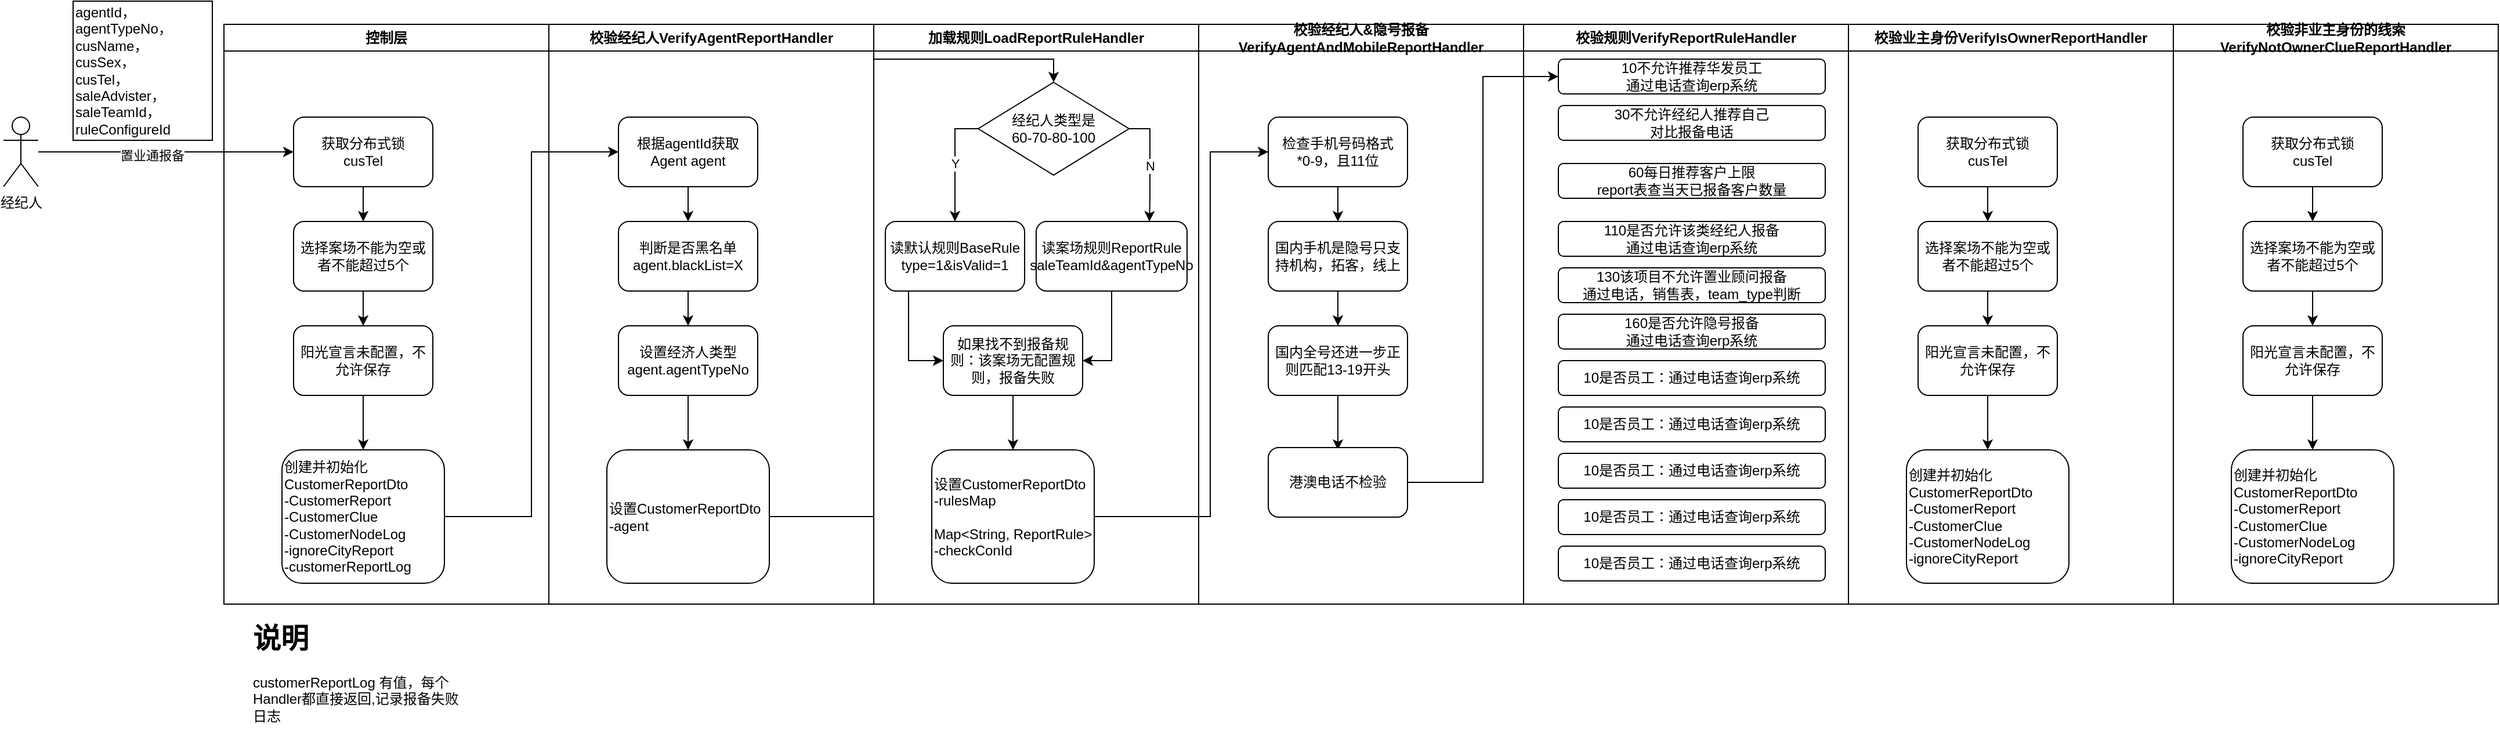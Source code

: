 <mxfile version="20.8.23" type="github">
  <diagram id="3vMIc5IcYFCmx4nej75x" name="第 1 页">
    <mxGraphModel dx="794" dy="438" grid="1" gridSize="10" guides="1" tooltips="1" connect="1" arrows="0" fold="1" page="1" pageScale="1" pageWidth="827" pageHeight="1169" math="0" shadow="0">
      <root>
        <mxCell id="0" />
        <mxCell id="1" parent="0" />
        <mxCell id="2C9ELIlUflR8zAabHK5Y-5" value="控制层" style="swimlane;whiteSpace=wrap;html=1;shadow=0;" vertex="1" parent="1">
          <mxGeometry x="280" y="160" width="280" height="500" as="geometry">
            <mxRectangle x="380" y="210" width="140" height="30" as="alternateBounds" />
          </mxGeometry>
        </mxCell>
        <mxCell id="2C9ELIlUflR8zAabHK5Y-11" value="" style="edgeStyle=orthogonalEdgeStyle;rounded=0;orthogonalLoop=1;jettySize=auto;html=1;" edge="1" parent="2C9ELIlUflR8zAabHK5Y-5" source="2C9ELIlUflR8zAabHK5Y-8" target="2C9ELIlUflR8zAabHK5Y-10">
          <mxGeometry relative="1" as="geometry" />
        </mxCell>
        <mxCell id="2C9ELIlUflR8zAabHK5Y-8" value="&lt;div class=&quot;mind-clipboard&quot;&gt;获取分布式锁&lt;div&gt;cusTel&lt;/div&gt;&lt;/div&gt;" style="rounded=1;whiteSpace=wrap;html=1;shadow=0;" vertex="1" parent="2C9ELIlUflR8zAabHK5Y-5">
          <mxGeometry x="60" y="80" width="120" height="60" as="geometry" />
        </mxCell>
        <mxCell id="2C9ELIlUflR8zAabHK5Y-10" value="&lt;div class=&quot;mind-clipboard&quot;&gt;选择案场不能为空或者不能超过5个&lt;br&gt;&lt;/div&gt;" style="rounded=1;whiteSpace=wrap;html=1;shadow=0;" vertex="1" parent="2C9ELIlUflR8zAabHK5Y-5">
          <mxGeometry x="60" y="170" width="120" height="60" as="geometry" />
        </mxCell>
        <mxCell id="2C9ELIlUflR8zAabHK5Y-16" value="&lt;div class=&quot;mind-clipboard&quot;&gt;阳光宣言未配置，不允许保存&lt;br&gt;&lt;/div&gt;" style="rounded=1;whiteSpace=wrap;html=1;shadow=0;" vertex="1" parent="2C9ELIlUflR8zAabHK5Y-5">
          <mxGeometry x="60" y="260" width="120" height="60" as="geometry" />
        </mxCell>
        <mxCell id="2C9ELIlUflR8zAabHK5Y-17" value="" style="edgeStyle=orthogonalEdgeStyle;rounded=0;orthogonalLoop=1;jettySize=auto;html=1;" edge="1" parent="2C9ELIlUflR8zAabHK5Y-5" source="2C9ELIlUflR8zAabHK5Y-10" target="2C9ELIlUflR8zAabHK5Y-16">
          <mxGeometry relative="1" as="geometry" />
        </mxCell>
        <mxCell id="2C9ELIlUflR8zAabHK5Y-21" value="&lt;div class=&quot;mind-clipboard&quot;&gt;创建并初始化CustomerReportDto&lt;br&gt;&lt;/div&gt;&lt;div class=&quot;mind-clipboard&quot;&gt;-CustomerReport&lt;/div&gt;&lt;div class=&quot;mind-clipboard&quot;&gt;-CustomerClue&lt;/div&gt;&lt;div class=&quot;mind-clipboard&quot;&gt;-CustomerNodeLog&lt;/div&gt;&lt;div class=&quot;mind-clipboard&quot;&gt;-ignoreCityReport&lt;/div&gt;&lt;div class=&quot;mind-clipboard&quot;&gt;-customerReportLog&lt;/div&gt;" style="rounded=1;whiteSpace=wrap;html=1;shadow=0;align=left;" vertex="1" parent="2C9ELIlUflR8zAabHK5Y-5">
          <mxGeometry x="50" y="367" width="140" height="115" as="geometry" />
        </mxCell>
        <mxCell id="2C9ELIlUflR8zAabHK5Y-22" value="" style="edgeStyle=orthogonalEdgeStyle;rounded=0;orthogonalLoop=1;jettySize=auto;html=1;" edge="1" parent="2C9ELIlUflR8zAabHK5Y-5" source="2C9ELIlUflR8zAabHK5Y-16" target="2C9ELIlUflR8zAabHK5Y-21">
          <mxGeometry relative="1" as="geometry" />
        </mxCell>
        <mxCell id="2C9ELIlUflR8zAabHK5Y-7" style="edgeStyle=orthogonalEdgeStyle;rounded=0;orthogonalLoop=1;jettySize=auto;html=1;entryX=0;entryY=0.5;entryDx=0;entryDy=0;" edge="1" parent="1" source="2C9ELIlUflR8zAabHK5Y-6" target="2C9ELIlUflR8zAabHK5Y-8">
          <mxGeometry relative="1" as="geometry">
            <mxPoint x="400" y="270" as="targetPoint" />
          </mxGeometry>
        </mxCell>
        <mxCell id="2C9ELIlUflR8zAabHK5Y-20" value="置业通报备" style="edgeLabel;html=1;align=center;verticalAlign=middle;resizable=0;points=[];" vertex="1" connectable="0" parent="2C9ELIlUflR8zAabHK5Y-7">
          <mxGeometry x="-0.11" y="-3" relative="1" as="geometry">
            <mxPoint as="offset" />
          </mxGeometry>
        </mxCell>
        <mxCell id="2C9ELIlUflR8zAabHK5Y-6" value="经纪人" style="shape=umlActor;verticalLabelPosition=bottom;verticalAlign=top;html=1;outlineConnect=0;shadow=0;" vertex="1" parent="1">
          <mxGeometry x="90" y="240" width="30" height="60" as="geometry" />
        </mxCell>
        <mxCell id="2C9ELIlUflR8zAabHK5Y-19" value="&lt;div class=&quot;mind-clipboard&quot;&gt;&lt;div&gt;&lt;/div&gt;agentId，agentTypeNo，&lt;div&gt;cusName，&lt;br&gt;&lt;/div&gt;&lt;div&gt;cusSex，&lt;/div&gt;&lt;div&gt;cusTel，saleAdvister，&lt;br&gt;&lt;/div&gt;&lt;div&gt;saleTeamId，&lt;br&gt;&lt;/div&gt;&lt;div&gt;ruleConfigureId&lt;br&gt;&lt;/div&gt;&lt;/div&gt;" style="whiteSpace=wrap;html=1;aspect=fixed;shadow=0;align=left;" vertex="1" parent="1">
          <mxGeometry x="150" y="140" width="120" height="120" as="geometry" />
        </mxCell>
        <mxCell id="2C9ELIlUflR8zAabHK5Y-23" value="校验经纪人VerifyAgentReportHandler" style="swimlane;whiteSpace=wrap;html=1;shadow=0;" vertex="1" parent="1">
          <mxGeometry x="560" y="160" width="280" height="500" as="geometry">
            <mxRectangle x="380" y="210" width="140" height="30" as="alternateBounds" />
          </mxGeometry>
        </mxCell>
        <mxCell id="2C9ELIlUflR8zAabHK5Y-24" value="" style="edgeStyle=orthogonalEdgeStyle;rounded=0;orthogonalLoop=1;jettySize=auto;html=1;" edge="1" parent="2C9ELIlUflR8zAabHK5Y-23" source="2C9ELIlUflR8zAabHK5Y-25" target="2C9ELIlUflR8zAabHK5Y-26">
          <mxGeometry relative="1" as="geometry" />
        </mxCell>
        <mxCell id="2C9ELIlUflR8zAabHK5Y-25" value="&lt;div class=&quot;mind-clipboard&quot;&gt;根据agentId获取Agent agent&lt;/div&gt;" style="rounded=1;whiteSpace=wrap;html=1;shadow=0;" vertex="1" parent="2C9ELIlUflR8zAabHK5Y-23">
          <mxGeometry x="60" y="80" width="120" height="60" as="geometry" />
        </mxCell>
        <mxCell id="2C9ELIlUflR8zAabHK5Y-26" value="&lt;div class=&quot;mind-clipboard&quot;&gt;判断是否黑名单&lt;br&gt;&lt;/div&gt;&lt;div class=&quot;mind-clipboard&quot;&gt;agent.blackList=X&lt;/div&gt;" style="rounded=1;whiteSpace=wrap;html=1;shadow=0;" vertex="1" parent="2C9ELIlUflR8zAabHK5Y-23">
          <mxGeometry x="60" y="170" width="120" height="60" as="geometry" />
        </mxCell>
        <mxCell id="2C9ELIlUflR8zAabHK5Y-27" value="&lt;div class=&quot;mind-clipboard&quot;&gt;设置经济人类型&lt;/div&gt;&lt;div class=&quot;mind-clipboard&quot;&gt;agent.agentTypeNo&lt;/div&gt;" style="rounded=1;whiteSpace=wrap;html=1;shadow=0;" vertex="1" parent="2C9ELIlUflR8zAabHK5Y-23">
          <mxGeometry x="60" y="260" width="120" height="60" as="geometry" />
        </mxCell>
        <mxCell id="2C9ELIlUflR8zAabHK5Y-28" value="" style="edgeStyle=orthogonalEdgeStyle;rounded=0;orthogonalLoop=1;jettySize=auto;html=1;" edge="1" parent="2C9ELIlUflR8zAabHK5Y-23" source="2C9ELIlUflR8zAabHK5Y-26" target="2C9ELIlUflR8zAabHK5Y-27">
          <mxGeometry relative="1" as="geometry" />
        </mxCell>
        <mxCell id="2C9ELIlUflR8zAabHK5Y-29" value="&lt;div class=&quot;mind-clipboard&quot;&gt;设置CustomerReportDto&lt;br&gt;&lt;/div&gt;&lt;div class=&quot;mind-clipboard&quot;&gt;-agent&lt;/div&gt;" style="rounded=1;whiteSpace=wrap;html=1;shadow=0;align=left;" vertex="1" parent="2C9ELIlUflR8zAabHK5Y-23">
          <mxGeometry x="50" y="367" width="140" height="115" as="geometry" />
        </mxCell>
        <mxCell id="2C9ELIlUflR8zAabHK5Y-30" value="" style="edgeStyle=orthogonalEdgeStyle;rounded=0;orthogonalLoop=1;jettySize=auto;html=1;" edge="1" parent="2C9ELIlUflR8zAabHK5Y-23" source="2C9ELIlUflR8zAabHK5Y-27" target="2C9ELIlUflR8zAabHK5Y-29">
          <mxGeometry relative="1" as="geometry" />
        </mxCell>
        <mxCell id="2C9ELIlUflR8zAabHK5Y-31" style="edgeStyle=orthogonalEdgeStyle;rounded=0;orthogonalLoop=1;jettySize=auto;html=1;entryX=0;entryY=0.5;entryDx=0;entryDy=0;" edge="1" parent="1" source="2C9ELIlUflR8zAabHK5Y-21" target="2C9ELIlUflR8zAabHK5Y-25">
          <mxGeometry relative="1" as="geometry" />
        </mxCell>
        <mxCell id="2C9ELIlUflR8zAabHK5Y-32" value="加载规则LoadReportRuleHandler" style="swimlane;whiteSpace=wrap;html=1;shadow=0;" vertex="1" parent="1">
          <mxGeometry x="840" y="160" width="280" height="500" as="geometry">
            <mxRectangle x="380" y="210" width="140" height="30" as="alternateBounds" />
          </mxGeometry>
        </mxCell>
        <mxCell id="2C9ELIlUflR8zAabHK5Y-33" value="Y" style="edgeStyle=orthogonalEdgeStyle;rounded=0;orthogonalLoop=1;jettySize=auto;html=1;exitX=0;exitY=0.5;exitDx=0;exitDy=0;" edge="1" parent="2C9ELIlUflR8zAabHK5Y-32" source="2C9ELIlUflR8zAabHK5Y-74" target="2C9ELIlUflR8zAabHK5Y-35">
          <mxGeometry relative="1" as="geometry">
            <mxPoint x="120" y="140" as="sourcePoint" />
          </mxGeometry>
        </mxCell>
        <mxCell id="2C9ELIlUflR8zAabHK5Y-35" value="&lt;div class=&quot;mind-clipboard&quot;&gt;读默认规则BaseRule&lt;/div&gt;&lt;div class=&quot;mind-clipboard&quot;&gt;type=1&amp;amp;isValid=1&lt;/div&gt;" style="rounded=1;whiteSpace=wrap;html=1;shadow=0;" vertex="1" parent="2C9ELIlUflR8zAabHK5Y-32">
          <mxGeometry x="10" y="170" width="120" height="60" as="geometry" />
        </mxCell>
        <mxCell id="2C9ELIlUflR8zAabHK5Y-36" value="&lt;div class=&quot;mind-clipboard&quot;&gt;如果找不到报备规则：该案场无配置规则，报备失败&lt;br&gt;&lt;/div&gt;" style="rounded=1;whiteSpace=wrap;html=1;shadow=0;" vertex="1" parent="2C9ELIlUflR8zAabHK5Y-32">
          <mxGeometry x="60" y="260" width="120" height="60" as="geometry" />
        </mxCell>
        <mxCell id="2C9ELIlUflR8zAabHK5Y-37" value="" style="edgeStyle=orthogonalEdgeStyle;rounded=0;orthogonalLoop=1;jettySize=auto;html=1;" edge="1" parent="2C9ELIlUflR8zAabHK5Y-32" source="2C9ELIlUflR8zAabHK5Y-35" target="2C9ELIlUflR8zAabHK5Y-36">
          <mxGeometry relative="1" as="geometry">
            <Array as="points">
              <mxPoint x="30" y="290" />
            </Array>
          </mxGeometry>
        </mxCell>
        <mxCell id="2C9ELIlUflR8zAabHK5Y-38" value="&lt;div class=&quot;mind-clipboard&quot;&gt;设置CustomerReportDto&lt;br&gt;&lt;/div&gt;&lt;div class=&quot;mind-clipboard&quot;&gt;-rulesMap&lt;/div&gt;&lt;div class=&quot;mind-clipboard&quot;&gt;&lt;br&gt;&lt;/div&gt;&lt;div class=&quot;mind-clipboard&quot;&gt;Map&amp;lt;String, ReportRule&amp;gt;&lt;br&gt;&lt;/div&gt;&lt;div class=&quot;mind-clipboard&quot;&gt;-checkConId&lt;/div&gt;" style="rounded=1;whiteSpace=wrap;html=1;shadow=0;align=left;" vertex="1" parent="2C9ELIlUflR8zAabHK5Y-32">
          <mxGeometry x="50" y="367" width="140" height="115" as="geometry" />
        </mxCell>
        <mxCell id="2C9ELIlUflR8zAabHK5Y-39" value="" style="edgeStyle=orthogonalEdgeStyle;rounded=0;orthogonalLoop=1;jettySize=auto;html=1;" edge="1" parent="2C9ELIlUflR8zAabHK5Y-32" source="2C9ELIlUflR8zAabHK5Y-36" target="2C9ELIlUflR8zAabHK5Y-38">
          <mxGeometry relative="1" as="geometry" />
        </mxCell>
        <mxCell id="2C9ELIlUflR8zAabHK5Y-76" value="N" style="edgeStyle=orthogonalEdgeStyle;rounded=0;orthogonalLoop=1;jettySize=auto;html=1;exitX=1;exitY=0.5;exitDx=0;exitDy=0;entryX=0.75;entryY=0;entryDx=0;entryDy=0;" edge="1" parent="2C9ELIlUflR8zAabHK5Y-32" source="2C9ELIlUflR8zAabHK5Y-74" target="2C9ELIlUflR8zAabHK5Y-75">
          <mxGeometry relative="1" as="geometry">
            <Array as="points">
              <mxPoint x="238" y="90" />
              <mxPoint x="238" y="150" />
            </Array>
          </mxGeometry>
        </mxCell>
        <mxCell id="2C9ELIlUflR8zAabHK5Y-74" value="经纪人类型是&lt;br&gt;60-70-80-100" style="rhombus;whiteSpace=wrap;html=1;shadow=0;labelBackgroundColor=default;" vertex="1" parent="2C9ELIlUflR8zAabHK5Y-32">
          <mxGeometry x="90" y="50" width="130" height="80" as="geometry" />
        </mxCell>
        <mxCell id="2C9ELIlUflR8zAabHK5Y-78" style="edgeStyle=orthogonalEdgeStyle;rounded=0;orthogonalLoop=1;jettySize=auto;html=1;exitX=0.5;exitY=1;exitDx=0;exitDy=0;entryX=1;entryY=0.5;entryDx=0;entryDy=0;" edge="1" parent="2C9ELIlUflR8zAabHK5Y-32" source="2C9ELIlUflR8zAabHK5Y-75" target="2C9ELIlUflR8zAabHK5Y-36">
          <mxGeometry relative="1" as="geometry" />
        </mxCell>
        <mxCell id="2C9ELIlUflR8zAabHK5Y-75" value="&lt;div class=&quot;mind-clipboard&quot;&gt;读案场规则ReportRule&lt;/div&gt;&lt;div class=&quot;mind-clipboard&quot;&gt;saleTeamId&amp;amp;agentTypeNo&lt;/div&gt;" style="rounded=1;whiteSpace=wrap;html=1;shadow=0;" vertex="1" parent="2C9ELIlUflR8zAabHK5Y-32">
          <mxGeometry x="140" y="170" width="130" height="60" as="geometry" />
        </mxCell>
        <mxCell id="2C9ELIlUflR8zAabHK5Y-40" value="校验经纪人&amp;amp;隐号报备VerifyAgentAndMobileReportHandler" style="swimlane;whiteSpace=wrap;html=1;shadow=0;" vertex="1" parent="1">
          <mxGeometry x="1120" y="160" width="280" height="500" as="geometry">
            <mxRectangle x="380" y="210" width="140" height="30" as="alternateBounds" />
          </mxGeometry>
        </mxCell>
        <mxCell id="2C9ELIlUflR8zAabHK5Y-41" value="" style="edgeStyle=orthogonalEdgeStyle;rounded=0;orthogonalLoop=1;jettySize=auto;html=1;" edge="1" parent="2C9ELIlUflR8zAabHK5Y-40" source="2C9ELIlUflR8zAabHK5Y-42" target="2C9ELIlUflR8zAabHK5Y-43">
          <mxGeometry relative="1" as="geometry" />
        </mxCell>
        <mxCell id="2C9ELIlUflR8zAabHK5Y-42" value="&lt;div class=&quot;mind-clipboard&quot;&gt;检查手机号码格式&lt;/div&gt;&lt;div class=&quot;mind-clipboard&quot;&gt;*0-9，且11位&lt;/div&gt;" style="rounded=1;whiteSpace=wrap;html=1;shadow=0;" vertex="1" parent="2C9ELIlUflR8zAabHK5Y-40">
          <mxGeometry x="60" y="80" width="120" height="60" as="geometry" />
        </mxCell>
        <mxCell id="2C9ELIlUflR8zAabHK5Y-43" value="&lt;div class=&quot;mind-clipboard&quot;&gt;国内手机是隐号只支持机构，拓客，线上&lt;/div&gt;" style="rounded=1;whiteSpace=wrap;html=1;shadow=0;" vertex="1" parent="2C9ELIlUflR8zAabHK5Y-40">
          <mxGeometry x="60" y="170" width="120" height="60" as="geometry" />
        </mxCell>
        <mxCell id="2C9ELIlUflR8zAabHK5Y-44" value="&lt;div class=&quot;mind-clipboard&quot;&gt;国内全号还进一步正则匹配13-19开头&lt;/div&gt;" style="rounded=1;whiteSpace=wrap;html=1;shadow=0;" vertex="1" parent="2C9ELIlUflR8zAabHK5Y-40">
          <mxGeometry x="60" y="260" width="120" height="60" as="geometry" />
        </mxCell>
        <mxCell id="2C9ELIlUflR8zAabHK5Y-45" value="" style="edgeStyle=orthogonalEdgeStyle;rounded=0;orthogonalLoop=1;jettySize=auto;html=1;" edge="1" parent="2C9ELIlUflR8zAabHK5Y-40" source="2C9ELIlUflR8zAabHK5Y-43" target="2C9ELIlUflR8zAabHK5Y-44">
          <mxGeometry relative="1" as="geometry" />
        </mxCell>
        <mxCell id="2C9ELIlUflR8zAabHK5Y-47" value="" style="edgeStyle=orthogonalEdgeStyle;rounded=0;orthogonalLoop=1;jettySize=auto;html=1;" edge="1" parent="2C9ELIlUflR8zAabHK5Y-40" source="2C9ELIlUflR8zAabHK5Y-44">
          <mxGeometry relative="1" as="geometry">
            <mxPoint x="120" y="367" as="targetPoint" />
          </mxGeometry>
        </mxCell>
        <mxCell id="2C9ELIlUflR8zAabHK5Y-80" value="&lt;div class=&quot;mind-clipboard&quot;&gt;港澳电话不检验&lt;/div&gt;" style="rounded=1;whiteSpace=wrap;html=1;shadow=0;" vertex="1" parent="2C9ELIlUflR8zAabHK5Y-40">
          <mxGeometry x="60" y="365" width="120" height="60" as="geometry" />
        </mxCell>
        <mxCell id="2C9ELIlUflR8zAabHK5Y-48" value="校验规则VerifyReportRuleHandler" style="swimlane;whiteSpace=wrap;html=1;shadow=0;startSize=23;" vertex="1" parent="1">
          <mxGeometry x="1400" y="160" width="280" height="500" as="geometry">
            <mxRectangle x="380" y="210" width="140" height="30" as="alternateBounds" />
          </mxGeometry>
        </mxCell>
        <mxCell id="2C9ELIlUflR8zAabHK5Y-50" value="&lt;div class=&quot;mind-clipboard&quot;&gt;10不允许推荐华发员工&lt;/div&gt;&lt;div class=&quot;mind-clipboard&quot;&gt;通过电话查询erp系统&lt;/div&gt;" style="rounded=1;whiteSpace=wrap;html=1;shadow=0;" vertex="1" parent="2C9ELIlUflR8zAabHK5Y-48">
          <mxGeometry x="30" y="30" width="230" height="30" as="geometry" />
        </mxCell>
        <mxCell id="2C9ELIlUflR8zAabHK5Y-82" value="&lt;div class=&quot;mind-clipboard&quot;&gt;30&lt;span style=&quot;background-color: initial;&quot;&gt;不允许经纪人推荐自己&lt;/span&gt;&lt;/div&gt;&lt;div class=&quot;mind-clipboard&quot;&gt;&lt;span style=&quot;background-color: initial;&quot;&gt;对比报备电话&lt;/span&gt;&lt;br&gt;&lt;/div&gt;" style="rounded=1;whiteSpace=wrap;html=1;shadow=0;" vertex="1" parent="2C9ELIlUflR8zAabHK5Y-48">
          <mxGeometry x="30" y="70" width="230" height="30" as="geometry" />
        </mxCell>
        <mxCell id="2C9ELIlUflR8zAabHK5Y-83" value="&lt;div class=&quot;mind-clipboard&quot;&gt;60每日推荐客户上限&lt;/div&gt;&lt;div class=&quot;mind-clipboard&quot;&gt;report表查当天已报备客户数量&lt;/div&gt;" style="rounded=1;whiteSpace=wrap;html=1;shadow=0;" vertex="1" parent="2C9ELIlUflR8zAabHK5Y-48">
          <mxGeometry x="30" y="120" width="230" height="30" as="geometry" />
        </mxCell>
        <mxCell id="2C9ELIlUflR8zAabHK5Y-84" value="&lt;div class=&quot;mind-clipboard&quot;&gt;110是否允许该类经纪人报备&lt;/div&gt;&lt;div class=&quot;mind-clipboard&quot;&gt;&lt;span style=&quot;background-color: initial;&quot;&gt;通过电话查询erp系统&lt;/span&gt;&lt;br&gt;&lt;/div&gt;" style="rounded=1;whiteSpace=wrap;html=1;shadow=0;" vertex="1" parent="2C9ELIlUflR8zAabHK5Y-48">
          <mxGeometry x="30" y="170" width="230" height="30" as="geometry" />
        </mxCell>
        <mxCell id="2C9ELIlUflR8zAabHK5Y-85" value="&lt;div class=&quot;mind-clipboard&quot;&gt;130该项目不允许置业顾问报备&lt;br&gt;&lt;/div&gt;&lt;div class=&quot;mind-clipboard&quot;&gt;通过电话，销售表，team_type判断&lt;/div&gt;" style="rounded=1;whiteSpace=wrap;html=1;shadow=0;" vertex="1" parent="2C9ELIlUflR8zAabHK5Y-48">
          <mxGeometry x="30" y="210" width="230" height="30" as="geometry" />
        </mxCell>
        <mxCell id="2C9ELIlUflR8zAabHK5Y-86" value="&lt;div class=&quot;mind-clipboard&quot;&gt;160是否允许隐号报备&lt;/div&gt;&lt;div class=&quot;mind-clipboard&quot;&gt;&lt;span style=&quot;background-color: initial;&quot;&gt;通过电话查询erp系统&lt;/span&gt;&lt;br&gt;&lt;/div&gt;" style="rounded=1;whiteSpace=wrap;html=1;shadow=0;" vertex="1" parent="2C9ELIlUflR8zAabHK5Y-48">
          <mxGeometry x="30" y="250" width="230" height="30" as="geometry" />
        </mxCell>
        <mxCell id="2C9ELIlUflR8zAabHK5Y-87" value="&lt;div class=&quot;mind-clipboard&quot;&gt;10是否员工：通过电话查询erp系统&lt;/div&gt;" style="rounded=1;whiteSpace=wrap;html=1;shadow=0;" vertex="1" parent="2C9ELIlUflR8zAabHK5Y-48">
          <mxGeometry x="30" y="290" width="230" height="30" as="geometry" />
        </mxCell>
        <mxCell id="2C9ELIlUflR8zAabHK5Y-88" value="&lt;div class=&quot;mind-clipboard&quot;&gt;10是否员工：通过电话查询erp系统&lt;/div&gt;" style="rounded=1;whiteSpace=wrap;html=1;shadow=0;" vertex="1" parent="2C9ELIlUflR8zAabHK5Y-48">
          <mxGeometry x="30" y="330" width="230" height="30" as="geometry" />
        </mxCell>
        <mxCell id="2C9ELIlUflR8zAabHK5Y-98" value="&lt;div class=&quot;mind-clipboard&quot;&gt;10是否员工：通过电话查询erp系统&lt;/div&gt;" style="rounded=1;whiteSpace=wrap;html=1;shadow=0;" vertex="1" parent="2C9ELIlUflR8zAabHK5Y-48">
          <mxGeometry x="30" y="370" width="230" height="30" as="geometry" />
        </mxCell>
        <mxCell id="2C9ELIlUflR8zAabHK5Y-99" value="&lt;div class=&quot;mind-clipboard&quot;&gt;10是否员工：通过电话查询erp系统&lt;/div&gt;" style="rounded=1;whiteSpace=wrap;html=1;shadow=0;" vertex="1" parent="2C9ELIlUflR8zAabHK5Y-48">
          <mxGeometry x="30" y="410" width="230" height="30" as="geometry" />
        </mxCell>
        <mxCell id="2C9ELIlUflR8zAabHK5Y-100" value="&lt;div class=&quot;mind-clipboard&quot;&gt;10是否员工：通过电话查询erp系统&lt;/div&gt;" style="rounded=1;whiteSpace=wrap;html=1;shadow=0;" vertex="1" parent="2C9ELIlUflR8zAabHK5Y-48">
          <mxGeometry x="30" y="450" width="230" height="30" as="geometry" />
        </mxCell>
        <mxCell id="2C9ELIlUflR8zAabHK5Y-56" value="校验业主身份VerifyIsOwnerReportHandler" style="swimlane;whiteSpace=wrap;html=1;shadow=0;" vertex="1" parent="1">
          <mxGeometry x="1680" y="160" width="280" height="500" as="geometry">
            <mxRectangle x="380" y="210" width="140" height="30" as="alternateBounds" />
          </mxGeometry>
        </mxCell>
        <mxCell id="2C9ELIlUflR8zAabHK5Y-57" value="" style="edgeStyle=orthogonalEdgeStyle;rounded=0;orthogonalLoop=1;jettySize=auto;html=1;" edge="1" parent="2C9ELIlUflR8zAabHK5Y-56" source="2C9ELIlUflR8zAabHK5Y-58" target="2C9ELIlUflR8zAabHK5Y-59">
          <mxGeometry relative="1" as="geometry" />
        </mxCell>
        <mxCell id="2C9ELIlUflR8zAabHK5Y-58" value="&lt;div class=&quot;mind-clipboard&quot;&gt;获取分布式锁&lt;div&gt;cusTel&lt;/div&gt;&lt;/div&gt;" style="rounded=1;whiteSpace=wrap;html=1;shadow=0;" vertex="1" parent="2C9ELIlUflR8zAabHK5Y-56">
          <mxGeometry x="60" y="80" width="120" height="60" as="geometry" />
        </mxCell>
        <mxCell id="2C9ELIlUflR8zAabHK5Y-59" value="&lt;div class=&quot;mind-clipboard&quot;&gt;选择案场不能为空或者不能超过5个&lt;br&gt;&lt;/div&gt;" style="rounded=1;whiteSpace=wrap;html=1;shadow=0;" vertex="1" parent="2C9ELIlUflR8zAabHK5Y-56">
          <mxGeometry x="60" y="170" width="120" height="60" as="geometry" />
        </mxCell>
        <mxCell id="2C9ELIlUflR8zAabHK5Y-60" value="&lt;div class=&quot;mind-clipboard&quot;&gt;阳光宣言未配置，不允许保存&lt;br&gt;&lt;/div&gt;" style="rounded=1;whiteSpace=wrap;html=1;shadow=0;" vertex="1" parent="2C9ELIlUflR8zAabHK5Y-56">
          <mxGeometry x="60" y="260" width="120" height="60" as="geometry" />
        </mxCell>
        <mxCell id="2C9ELIlUflR8zAabHK5Y-61" value="" style="edgeStyle=orthogonalEdgeStyle;rounded=0;orthogonalLoop=1;jettySize=auto;html=1;" edge="1" parent="2C9ELIlUflR8zAabHK5Y-56" source="2C9ELIlUflR8zAabHK5Y-59" target="2C9ELIlUflR8zAabHK5Y-60">
          <mxGeometry relative="1" as="geometry" />
        </mxCell>
        <mxCell id="2C9ELIlUflR8zAabHK5Y-62" value="&lt;div class=&quot;mind-clipboard&quot;&gt;创建并初始化CustomerReportDto&lt;br&gt;&lt;/div&gt;&lt;div class=&quot;mind-clipboard&quot;&gt;-CustomerReport&lt;/div&gt;&lt;div class=&quot;mind-clipboard&quot;&gt;-CustomerClue&lt;/div&gt;&lt;div class=&quot;mind-clipboard&quot;&gt;-CustomerNodeLog&lt;/div&gt;&lt;div class=&quot;mind-clipboard&quot;&gt;-ignoreCityReport&lt;/div&gt;" style="rounded=1;whiteSpace=wrap;html=1;shadow=0;align=left;" vertex="1" parent="2C9ELIlUflR8zAabHK5Y-56">
          <mxGeometry x="50" y="367" width="140" height="115" as="geometry" />
        </mxCell>
        <mxCell id="2C9ELIlUflR8zAabHK5Y-63" value="" style="edgeStyle=orthogonalEdgeStyle;rounded=0;orthogonalLoop=1;jettySize=auto;html=1;" edge="1" parent="2C9ELIlUflR8zAabHK5Y-56" source="2C9ELIlUflR8zAabHK5Y-60" target="2C9ELIlUflR8zAabHK5Y-62">
          <mxGeometry relative="1" as="geometry" />
        </mxCell>
        <mxCell id="2C9ELIlUflR8zAabHK5Y-64" value="校验非业主身份的线索VerifyNotOwnerClueReportHandler" style="swimlane;whiteSpace=wrap;html=1;shadow=0;" vertex="1" parent="1">
          <mxGeometry x="1960" y="160" width="280" height="500" as="geometry">
            <mxRectangle x="380" y="210" width="140" height="30" as="alternateBounds" />
          </mxGeometry>
        </mxCell>
        <mxCell id="2C9ELIlUflR8zAabHK5Y-65" value="" style="edgeStyle=orthogonalEdgeStyle;rounded=0;orthogonalLoop=1;jettySize=auto;html=1;" edge="1" parent="2C9ELIlUflR8zAabHK5Y-64" source="2C9ELIlUflR8zAabHK5Y-66" target="2C9ELIlUflR8zAabHK5Y-67">
          <mxGeometry relative="1" as="geometry" />
        </mxCell>
        <mxCell id="2C9ELIlUflR8zAabHK5Y-66" value="&lt;div class=&quot;mind-clipboard&quot;&gt;获取分布式锁&lt;div&gt;cusTel&lt;/div&gt;&lt;/div&gt;" style="rounded=1;whiteSpace=wrap;html=1;shadow=0;" vertex="1" parent="2C9ELIlUflR8zAabHK5Y-64">
          <mxGeometry x="60" y="80" width="120" height="60" as="geometry" />
        </mxCell>
        <mxCell id="2C9ELIlUflR8zAabHK5Y-67" value="&lt;div class=&quot;mind-clipboard&quot;&gt;选择案场不能为空或者不能超过5个&lt;br&gt;&lt;/div&gt;" style="rounded=1;whiteSpace=wrap;html=1;shadow=0;" vertex="1" parent="2C9ELIlUflR8zAabHK5Y-64">
          <mxGeometry x="60" y="170" width="120" height="60" as="geometry" />
        </mxCell>
        <mxCell id="2C9ELIlUflR8zAabHK5Y-68" value="&lt;div class=&quot;mind-clipboard&quot;&gt;阳光宣言未配置，不允许保存&lt;br&gt;&lt;/div&gt;" style="rounded=1;whiteSpace=wrap;html=1;shadow=0;" vertex="1" parent="2C9ELIlUflR8zAabHK5Y-64">
          <mxGeometry x="60" y="260" width="120" height="60" as="geometry" />
        </mxCell>
        <mxCell id="2C9ELIlUflR8zAabHK5Y-69" value="" style="edgeStyle=orthogonalEdgeStyle;rounded=0;orthogonalLoop=1;jettySize=auto;html=1;" edge="1" parent="2C9ELIlUflR8zAabHK5Y-64" source="2C9ELIlUflR8zAabHK5Y-67" target="2C9ELIlUflR8zAabHK5Y-68">
          <mxGeometry relative="1" as="geometry" />
        </mxCell>
        <mxCell id="2C9ELIlUflR8zAabHK5Y-70" value="&lt;div class=&quot;mind-clipboard&quot;&gt;创建并初始化CustomerReportDto&lt;br&gt;&lt;/div&gt;&lt;div class=&quot;mind-clipboard&quot;&gt;-CustomerReport&lt;/div&gt;&lt;div class=&quot;mind-clipboard&quot;&gt;-CustomerClue&lt;/div&gt;&lt;div class=&quot;mind-clipboard&quot;&gt;-CustomerNodeLog&lt;/div&gt;&lt;div class=&quot;mind-clipboard&quot;&gt;-ignoreCityReport&lt;/div&gt;" style="rounded=1;whiteSpace=wrap;html=1;shadow=0;align=left;" vertex="1" parent="2C9ELIlUflR8zAabHK5Y-64">
          <mxGeometry x="50" y="367" width="140" height="115" as="geometry" />
        </mxCell>
        <mxCell id="2C9ELIlUflR8zAabHK5Y-71" value="" style="edgeStyle=orthogonalEdgeStyle;rounded=0;orthogonalLoop=1;jettySize=auto;html=1;" edge="1" parent="2C9ELIlUflR8zAabHK5Y-64" source="2C9ELIlUflR8zAabHK5Y-68" target="2C9ELIlUflR8zAabHK5Y-70">
          <mxGeometry relative="1" as="geometry" />
        </mxCell>
        <mxCell id="2C9ELIlUflR8zAabHK5Y-72" value="&lt;h1&gt;说明&lt;/h1&gt;&lt;p&gt;customerReportLog 有值，每个Handler都直接返回,记录报备失败日志&lt;br&gt;&lt;/p&gt;" style="text;html=1;strokeColor=none;fillColor=none;spacing=5;spacingTop=-20;whiteSpace=wrap;overflow=hidden;rounded=0;" vertex="1" parent="1">
          <mxGeometry x="300" y="670" width="190" height="120" as="geometry" />
        </mxCell>
        <mxCell id="2C9ELIlUflR8zAabHK5Y-73" style="edgeStyle=orthogonalEdgeStyle;rounded=0;orthogonalLoop=1;jettySize=auto;html=1;exitX=1;exitY=0.5;exitDx=0;exitDy=0;entryX=0.5;entryY=0;entryDx=0;entryDy=0;" edge="1" parent="1" source="2C9ELIlUflR8zAabHK5Y-29" target="2C9ELIlUflR8zAabHK5Y-74">
          <mxGeometry relative="1" as="geometry">
            <mxPoint x="890" y="200" as="targetPoint" />
          </mxGeometry>
        </mxCell>
        <mxCell id="2C9ELIlUflR8zAabHK5Y-79" style="edgeStyle=orthogonalEdgeStyle;rounded=0;orthogonalLoop=1;jettySize=auto;html=1;exitX=1;exitY=0.5;exitDx=0;exitDy=0;entryX=0;entryY=0.5;entryDx=0;entryDy=0;" edge="1" parent="1" source="2C9ELIlUflR8zAabHK5Y-38" target="2C9ELIlUflR8zAabHK5Y-42">
          <mxGeometry relative="1" as="geometry">
            <Array as="points">
              <mxPoint x="1130" y="585" />
              <mxPoint x="1130" y="270" />
            </Array>
          </mxGeometry>
        </mxCell>
        <mxCell id="2C9ELIlUflR8zAabHK5Y-81" style="edgeStyle=orthogonalEdgeStyle;rounded=0;orthogonalLoop=1;jettySize=auto;html=1;exitX=1;exitY=0.5;exitDx=0;exitDy=0;entryX=0;entryY=0.5;entryDx=0;entryDy=0;" edge="1" parent="1" source="2C9ELIlUflR8zAabHK5Y-80" target="2C9ELIlUflR8zAabHK5Y-50">
          <mxGeometry relative="1" as="geometry" />
        </mxCell>
      </root>
    </mxGraphModel>
  </diagram>
</mxfile>
